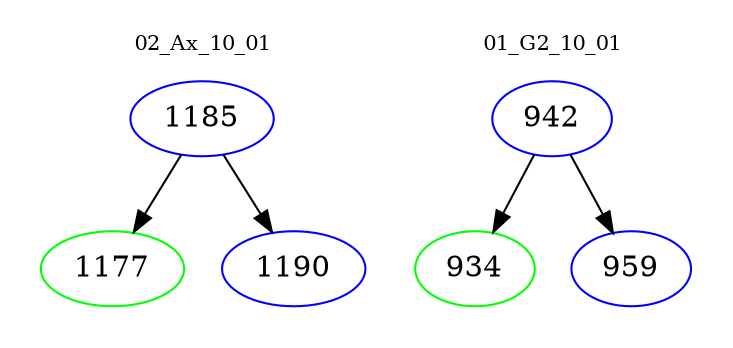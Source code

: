 digraph{
subgraph cluster_0 {
color = white
label = "02_Ax_10_01";
fontsize=10;
T0_1185 [label="1185", color="blue"]
T0_1185 -> T0_1177 [color="black"]
T0_1177 [label="1177", color="green"]
T0_1185 -> T0_1190 [color="black"]
T0_1190 [label="1190", color="blue"]
}
subgraph cluster_1 {
color = white
label = "01_G2_10_01";
fontsize=10;
T1_942 [label="942", color="blue"]
T1_942 -> T1_934 [color="black"]
T1_934 [label="934", color="green"]
T1_942 -> T1_959 [color="black"]
T1_959 [label="959", color="blue"]
}
}
